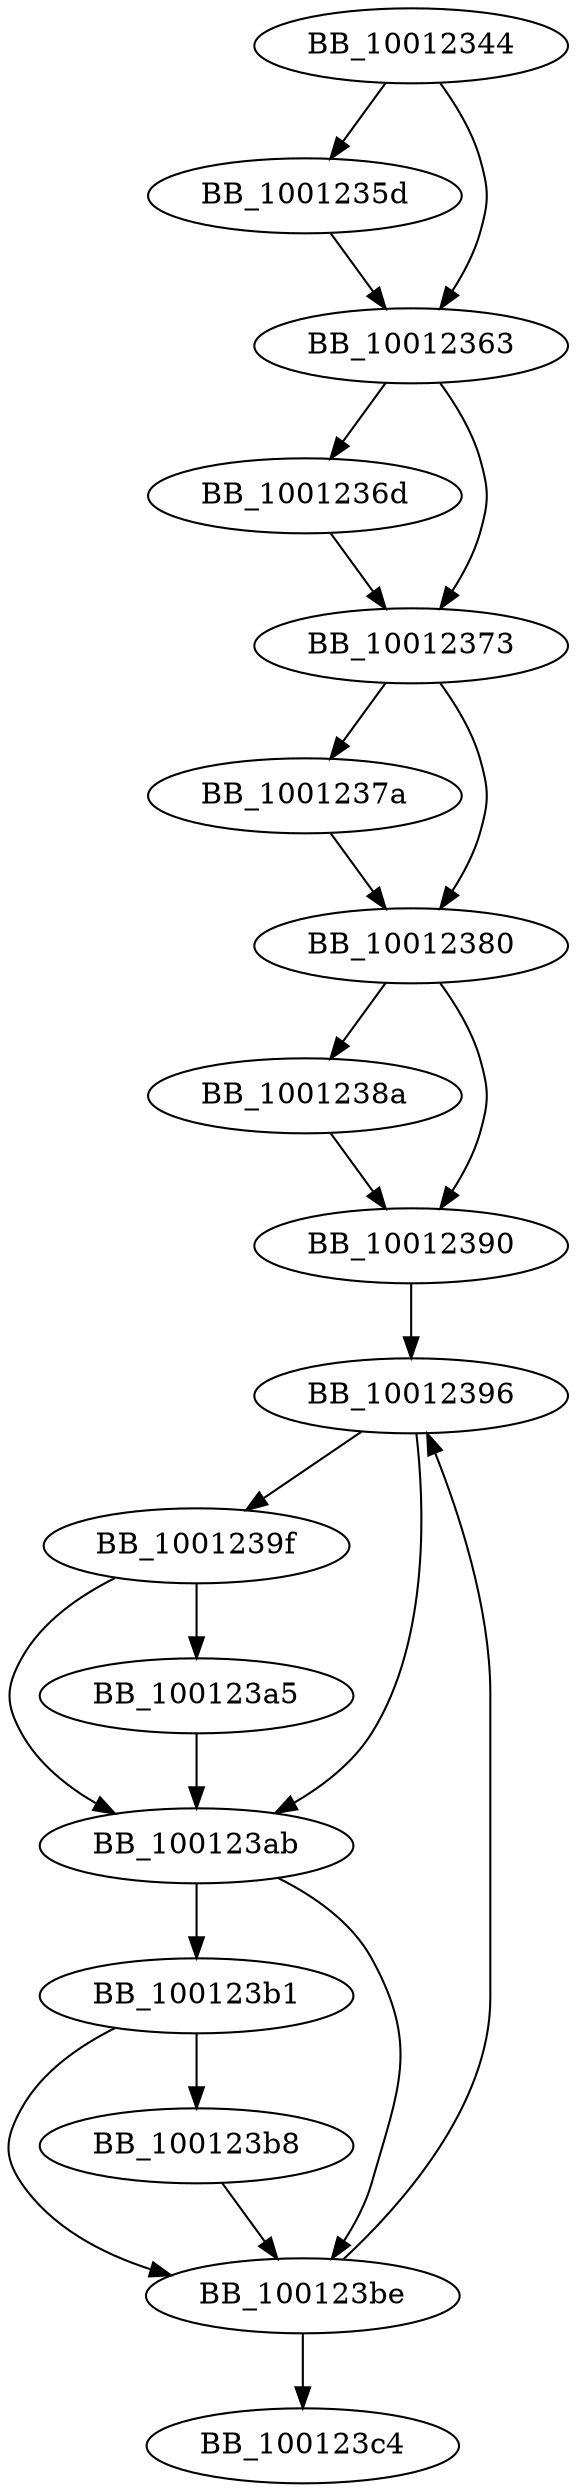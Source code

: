 DiGraph ___addlocaleref{
BB_10012344->BB_1001235d
BB_10012344->BB_10012363
BB_1001235d->BB_10012363
BB_10012363->BB_1001236d
BB_10012363->BB_10012373
BB_1001236d->BB_10012373
BB_10012373->BB_1001237a
BB_10012373->BB_10012380
BB_1001237a->BB_10012380
BB_10012380->BB_1001238a
BB_10012380->BB_10012390
BB_1001238a->BB_10012390
BB_10012390->BB_10012396
BB_10012396->BB_1001239f
BB_10012396->BB_100123ab
BB_1001239f->BB_100123a5
BB_1001239f->BB_100123ab
BB_100123a5->BB_100123ab
BB_100123ab->BB_100123b1
BB_100123ab->BB_100123be
BB_100123b1->BB_100123b8
BB_100123b1->BB_100123be
BB_100123b8->BB_100123be
BB_100123be->BB_10012396
BB_100123be->BB_100123c4
}
